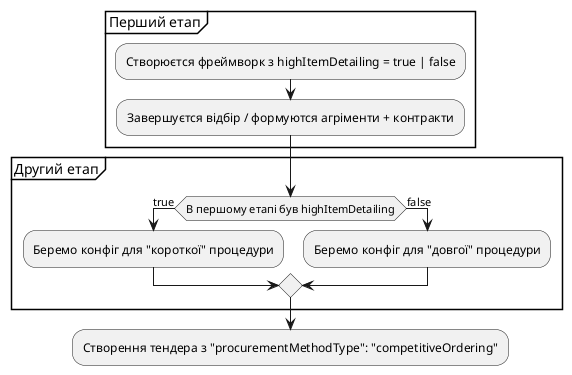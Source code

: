 @startuml


partition "Перший етап" {

    :Створюєтся фреймворк з highItemDetailing = true | false;
    :Завершуєтся відбір / формуются агріменти + контракти;

}

partition "Другий етап" {
    if (В першому етапі був highItemDetailing) then (true)
        :Беремо конфіг для "короткої" процедури;


    else (false)
        :Беремо конфіг для "довгої" процедури;

    endif
}

:Створення тендера з "procurementMethodType": "competitiveOrdering";



@enduml